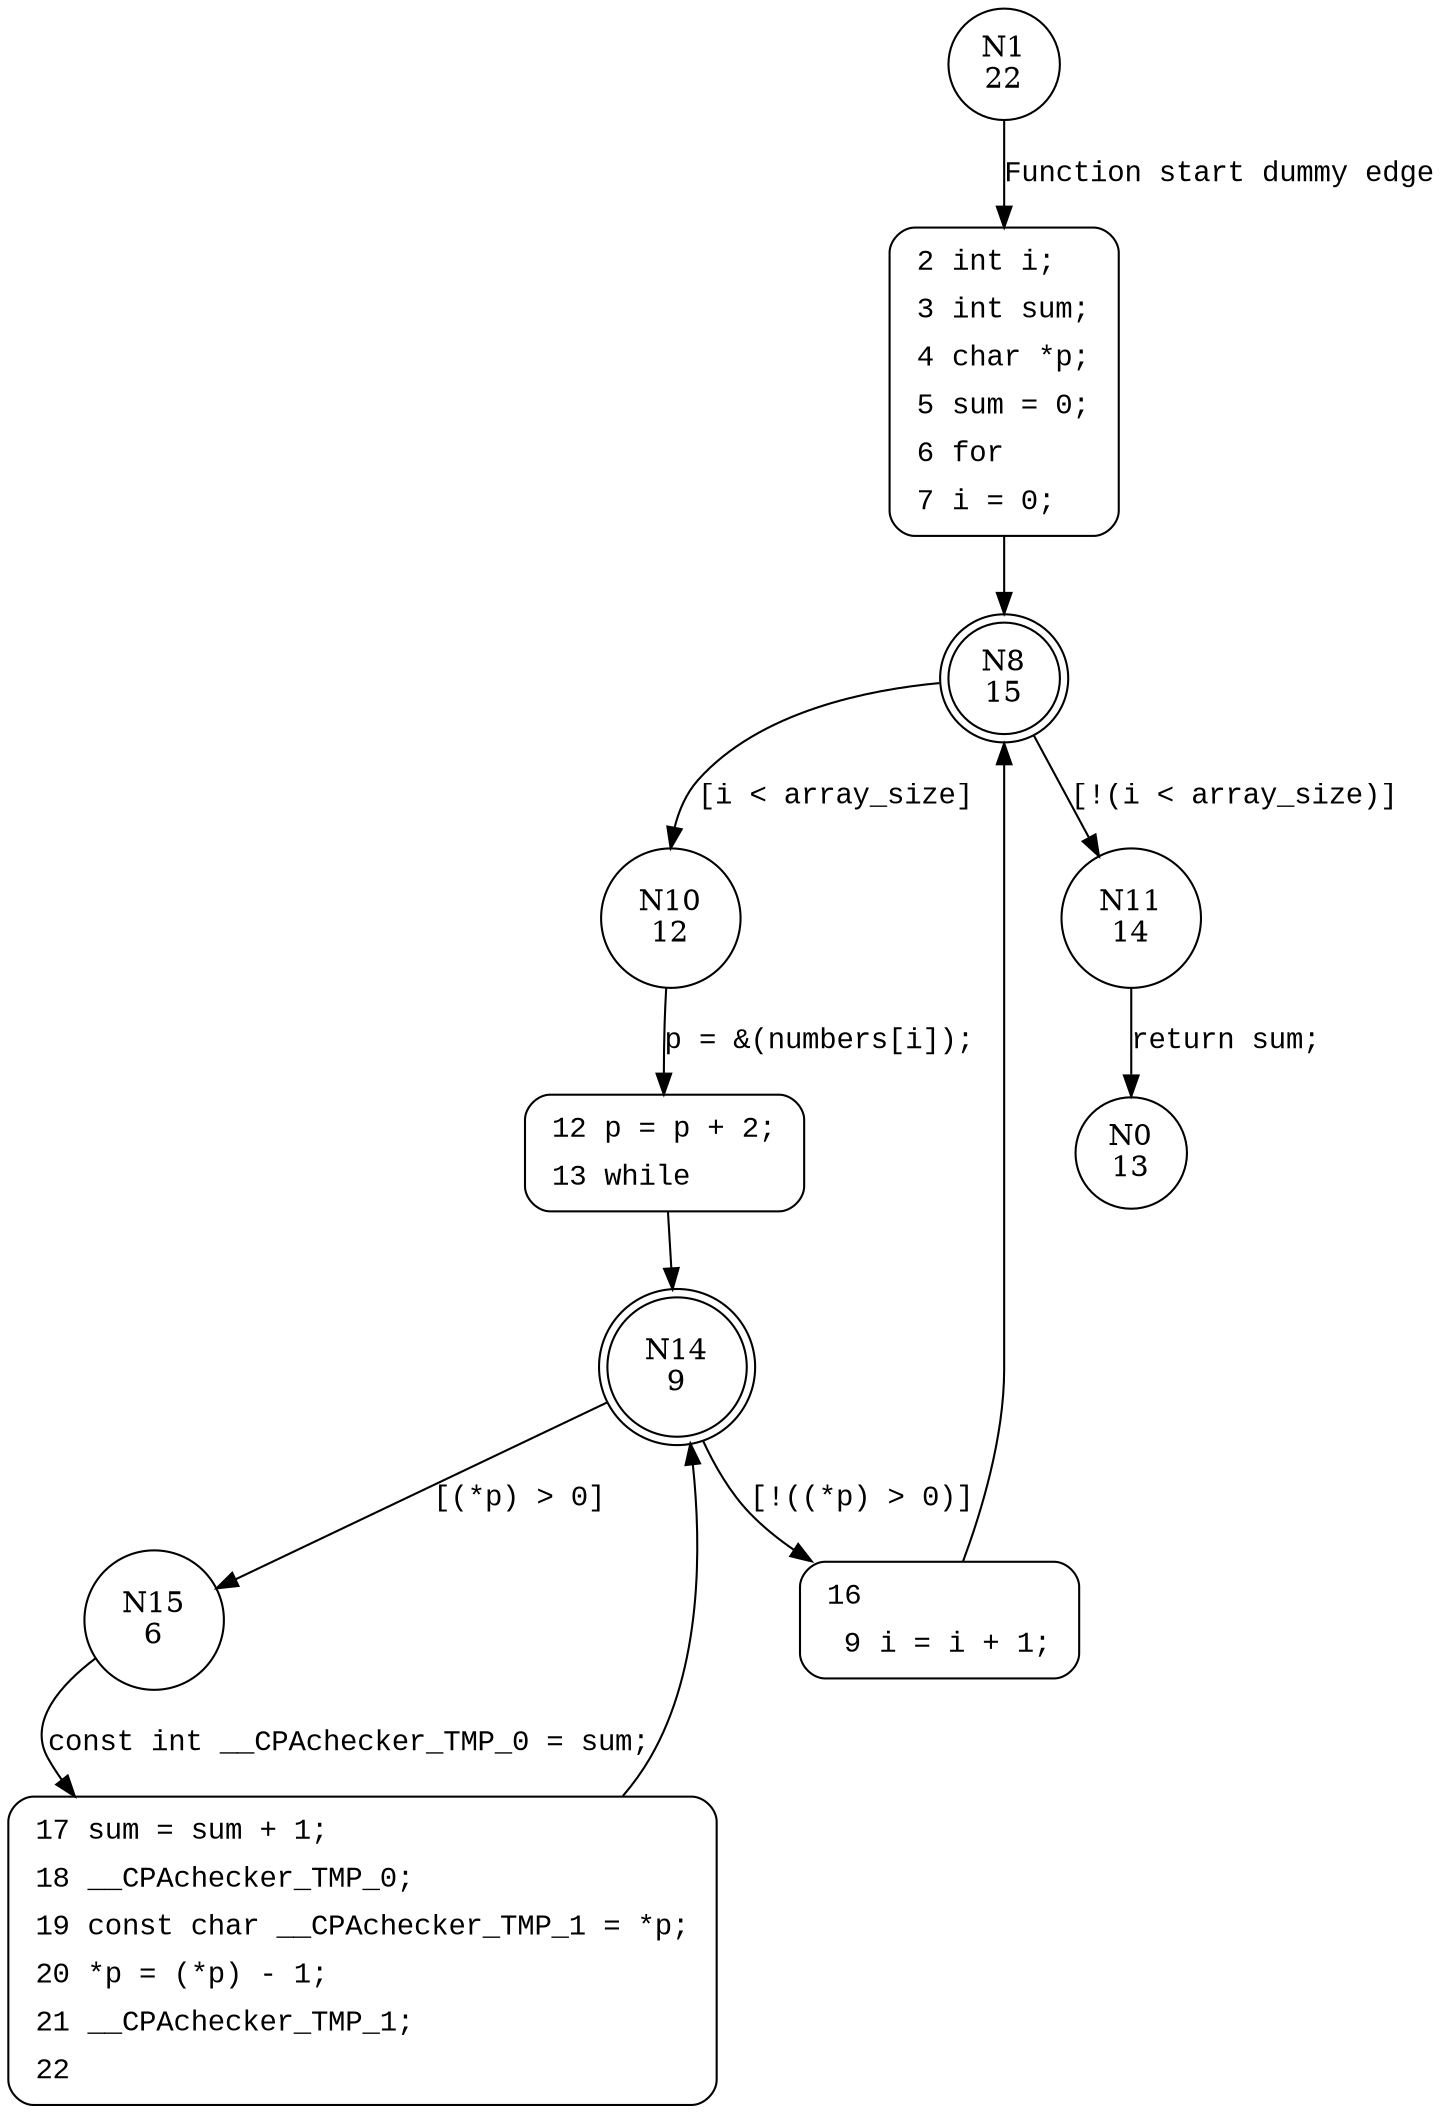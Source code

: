 digraph sumOfThirdBytes {
1 [shape="circle" label="N1\n22"]
2 [shape="circle" label="N2\n21"]
8 [shape="doublecircle" label="N8\n15"]
10 [shape="circle" label="N10\n12"]
11 [shape="circle" label="N11\n14"]
12 [shape="circle" label="N12\n11"]
14 [shape="doublecircle" label="N14\n9"]
15 [shape="circle" label="N15\n6"]
16 [shape="circle" label="N16\n8"]
17 [shape="circle" label="N17\n5"]
0 [shape="circle" label="N0\n13"]
2 [style="filled,bold" penwidth="1" fillcolor="white" fontname="Courier New" shape="Mrecord" label=<<table border="0" cellborder="0" cellpadding="3" bgcolor="white"><tr><td align="right">2</td><td align="left">int i;</td></tr><tr><td align="right">3</td><td align="left">int sum;</td></tr><tr><td align="right">4</td><td align="left">char *p;</td></tr><tr><td align="right">5</td><td align="left">sum = 0;</td></tr><tr><td align="right">6</td><td align="left">for</td></tr><tr><td align="right">7</td><td align="left">i = 0;</td></tr></table>>]
2 -> 8[label=""]
12 [style="filled,bold" penwidth="1" fillcolor="white" fontname="Courier New" shape="Mrecord" label=<<table border="0" cellborder="0" cellpadding="3" bgcolor="white"><tr><td align="right">12</td><td align="left">p = p + 2;</td></tr><tr><td align="right">13</td><td align="left">while</td></tr></table>>]
12 -> 14[label=""]
16 [style="filled,bold" penwidth="1" fillcolor="white" fontname="Courier New" shape="Mrecord" label=<<table border="0" cellborder="0" cellpadding="3" bgcolor="white"><tr><td align="right">16</td><td align="left"></td></tr><tr><td align="right">9</td><td align="left">i = i + 1;</td></tr></table>>]
16 -> 8[label=""]
17 [style="filled,bold" penwidth="1" fillcolor="white" fontname="Courier New" shape="Mrecord" label=<<table border="0" cellborder="0" cellpadding="3" bgcolor="white"><tr><td align="right">17</td><td align="left">sum = sum + 1;</td></tr><tr><td align="right">18</td><td align="left">__CPAchecker_TMP_0;</td></tr><tr><td align="right">19</td><td align="left">const char __CPAchecker_TMP_1 = *p;</td></tr><tr><td align="right">20</td><td align="left">*p = (*p) - 1;</td></tr><tr><td align="right">21</td><td align="left">__CPAchecker_TMP_1;</td></tr><tr><td align="right">22</td><td align="left"></td></tr></table>>]
17 -> 14[label=""]
1 -> 2 [label="Function start dummy edge" fontname="Courier New"]
8 -> 10 [label="[i < array_size]" fontname="Courier New"]
8 -> 11 [label="[!(i < array_size)]" fontname="Courier New"]
10 -> 12 [label="p = &(numbers[i]);" fontname="Courier New"]
14 -> 15 [label="[(*p) > 0]" fontname="Courier New"]
14 -> 16 [label="[!((*p) > 0)]" fontname="Courier New"]
15 -> 17 [label="const int __CPAchecker_TMP_0 = sum;" fontname="Courier New"]
11 -> 0 [label="return sum;" fontname="Courier New"]
}
